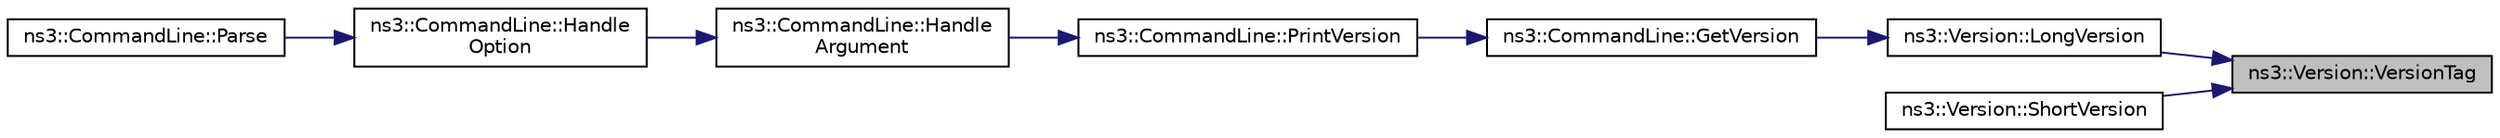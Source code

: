 digraph "ns3::Version::VersionTag"
{
 // LATEX_PDF_SIZE
  edge [fontname="Helvetica",fontsize="10",labelfontname="Helvetica",labelfontsize="10"];
  node [fontname="Helvetica",fontsize="10",shape=record];
  rankdir="RL";
  Node1 [label="ns3::Version::VersionTag",height=0.2,width=0.4,color="black", fillcolor="grey75", style="filled", fontcolor="black",tooltip="Returns the ns-3 version tag of the closest ancestor commit."];
  Node1 -> Node2 [dir="back",color="midnightblue",fontsize="10",style="solid",fontname="Helvetica"];
  Node2 [label="ns3::Version::LongVersion",height=0.2,width=0.4,color="black", fillcolor="white", style="filled",URL="$classns3_1_1_version.html#a1ca6c8e49937ca370dfcba7b551fcff5",tooltip="Constructs a string containing all of the build details."];
  Node2 -> Node3 [dir="back",color="midnightblue",fontsize="10",style="solid",fontname="Helvetica"];
  Node3 [label="ns3::CommandLine::GetVersion",height=0.2,width=0.4,color="black", fillcolor="white", style="filled",URL="$classns3_1_1_command_line.html#aec2e8aac59f332d16f2a09d74ac7a865",tooltip="Get the program version."];
  Node3 -> Node4 [dir="back",color="midnightblue",fontsize="10",style="solid",fontname="Helvetica"];
  Node4 [label="ns3::CommandLine::PrintVersion",height=0.2,width=0.4,color="black", fillcolor="white", style="filled",URL="$classns3_1_1_command_line.html#a8bce101742cfd6c6190c11174f4ea8ea",tooltip="Print ns-3 version to the desired output stream."];
  Node4 -> Node5 [dir="back",color="midnightblue",fontsize="10",style="solid",fontname="Helvetica"];
  Node5 [label="ns3::CommandLine::Handle\lArgument",height=0.2,width=0.4,color="black", fillcolor="white", style="filled",URL="$classns3_1_1_command_line.html#a2aeab054737fb033c45daef519a7c118",tooltip="Match name against the program or general arguments, and dispatch to the appropriate handler."];
  Node5 -> Node6 [dir="back",color="midnightblue",fontsize="10",style="solid",fontname="Helvetica"];
  Node6 [label="ns3::CommandLine::Handle\lOption",height=0.2,width=0.4,color="black", fillcolor="white", style="filled",URL="$classns3_1_1_command_line.html#ab8705cae59cebde344e1b2a8f59f45fc",tooltip="Handle an option in the form param=value."];
  Node6 -> Node7 [dir="back",color="midnightblue",fontsize="10",style="solid",fontname="Helvetica"];
  Node7 [label="ns3::CommandLine::Parse",height=0.2,width=0.4,color="black", fillcolor="white", style="filled",URL="$classns3_1_1_command_line.html#acc65828b185ab4eaa32143c2520494da",tooltip="Parse the program arguments."];
  Node1 -> Node8 [dir="back",color="midnightblue",fontsize="10",style="solid",fontname="Helvetica"];
  Node8 [label="ns3::Version::ShortVersion",height=0.2,width=0.4,color="black", fillcolor="white", style="filled",URL="$classns3_1_1_version.html#acf2572ac7ba835c240bbc91865c12a21",tooltip="Constructs a string containing the ns-3 major and minor version components, and indication of additio..."];
}
